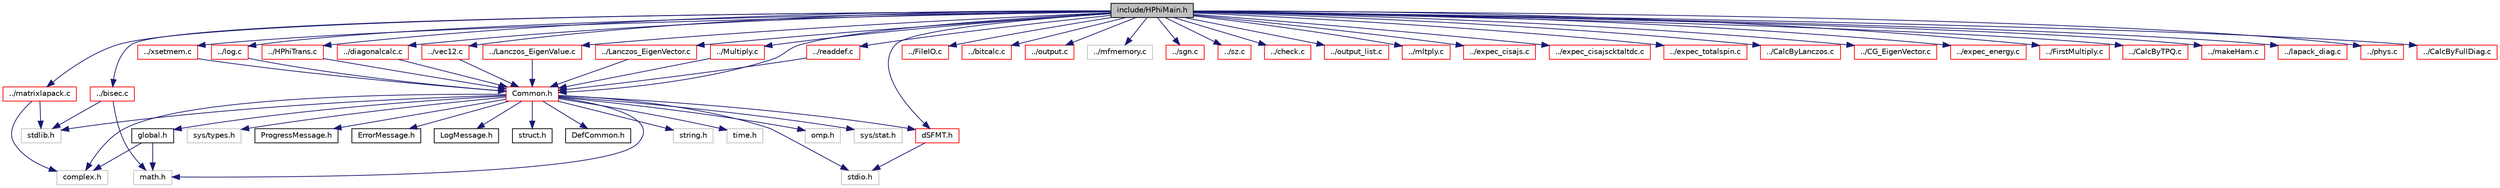 digraph "include/HPhiMain.h"
{
 // INTERACTIVE_SVG=YES
  edge [fontname="Helvetica",fontsize="10",labelfontname="Helvetica",labelfontsize="10"];
  node [fontname="Helvetica",fontsize="10",shape=record];
  Node1 [label="include/HPhiMain.h",height=0.2,width=0.4,color="black", fillcolor="grey75", style="filled", fontcolor="black"];
  Node1 -> Node2 [color="midnightblue",fontsize="10",style="solid",fontname="Helvetica"];
  Node2 [label="Common.h",height=0.2,width=0.4,color="red", fillcolor="white", style="filled",URL="$_common_8h.html"];
  Node2 -> Node3 [color="midnightblue",fontsize="10",style="solid",fontname="Helvetica"];
  Node3 [label="complex.h",height=0.2,width=0.4,color="grey75", fillcolor="white", style="filled"];
  Node2 -> Node4 [color="midnightblue",fontsize="10",style="solid",fontname="Helvetica"];
  Node4 [label="DefCommon.h",height=0.2,width=0.4,color="black", fillcolor="white", style="filled",URL="$_def_common_8h.html"];
  Node2 -> Node5 [color="midnightblue",fontsize="10",style="solid",fontname="Helvetica"];
  Node5 [label="global.h",height=0.2,width=0.4,color="black", fillcolor="white", style="filled",URL="$global_8h.html"];
  Node5 -> Node3 [color="midnightblue",fontsize="10",style="solid",fontname="Helvetica"];
  Node5 -> Node6 [color="midnightblue",fontsize="10",style="solid",fontname="Helvetica"];
  Node6 [label="math.h",height=0.2,width=0.4,color="grey75", fillcolor="white", style="filled"];
  Node2 -> Node7 [color="midnightblue",fontsize="10",style="solid",fontname="Helvetica"];
  Node7 [label="stdio.h",height=0.2,width=0.4,color="grey75", fillcolor="white", style="filled"];
  Node2 -> Node8 [color="midnightblue",fontsize="10",style="solid",fontname="Helvetica"];
  Node8 [label="stdlib.h",height=0.2,width=0.4,color="grey75", fillcolor="white", style="filled"];
  Node2 -> Node9 [color="midnightblue",fontsize="10",style="solid",fontname="Helvetica"];
  Node9 [label="string.h",height=0.2,width=0.4,color="grey75", fillcolor="white", style="filled"];
  Node2 -> Node6 [color="midnightblue",fontsize="10",style="solid",fontname="Helvetica"];
  Node2 -> Node10 [color="midnightblue",fontsize="10",style="solid",fontname="Helvetica"];
  Node10 [label="time.h",height=0.2,width=0.4,color="grey75", fillcolor="white", style="filled"];
  Node2 -> Node11 [color="midnightblue",fontsize="10",style="solid",fontname="Helvetica"];
  Node11 [label="omp.h",height=0.2,width=0.4,color="grey75", fillcolor="white", style="filled"];
  Node2 -> Node12 [color="midnightblue",fontsize="10",style="solid",fontname="Helvetica"];
  Node12 [label="sys/stat.h",height=0.2,width=0.4,color="grey75", fillcolor="white", style="filled"];
  Node2 -> Node13 [color="midnightblue",fontsize="10",style="solid",fontname="Helvetica"];
  Node13 [label="sys/types.h",height=0.2,width=0.4,color="grey75", fillcolor="white", style="filled"];
  Node2 -> Node14 [color="midnightblue",fontsize="10",style="solid",fontname="Helvetica"];
  Node14 [label="ProgressMessage.h",height=0.2,width=0.4,color="black", fillcolor="white", style="filled",URL="$_progress_message_8h.html"];
  Node2 -> Node15 [color="midnightblue",fontsize="10",style="solid",fontname="Helvetica"];
  Node15 [label="ErrorMessage.h",height=0.2,width=0.4,color="black", fillcolor="white", style="filled",URL="$_error_message_8h.html"];
  Node2 -> Node16 [color="midnightblue",fontsize="10",style="solid",fontname="Helvetica"];
  Node16 [label="LogMessage.h",height=0.2,width=0.4,color="black", fillcolor="white", style="filled",URL="$_log_message_8h.html"];
  Node2 -> Node17 [color="midnightblue",fontsize="10",style="solid",fontname="Helvetica"];
  Node17 [label="struct.h",height=0.2,width=0.4,color="black", fillcolor="white", style="filled",URL="$struct_8h.html"];
  Node2 -> Node18 [color="midnightblue",fontsize="10",style="solid",fontname="Helvetica"];
  Node18 [label="dSFMT.h",height=0.2,width=0.4,color="red", fillcolor="white", style="filled",URL="$d_s_f_m_t_8h.html",tooltip="double precision SIMD oriented Fast Mersenne Twister(dSFMT) pseudorandom number generator based on IE..."];
  Node18 -> Node7 [color="midnightblue",fontsize="10",style="solid",fontname="Helvetica"];
  Node1 -> Node18 [color="midnightblue",fontsize="10",style="solid",fontname="Helvetica"];
  Node1 -> Node19 [color="midnightblue",fontsize="10",style="solid",fontname="Helvetica"];
  Node19 [label="../FileIO.c",height=0.2,width=0.4,color="red", fillcolor="white", style="filled",URL="$_file_i_o_8c.html"];
  Node1 -> Node20 [color="midnightblue",fontsize="10",style="solid",fontname="Helvetica"];
  Node20 [label="../bitcalc.c",height=0.2,width=0.4,color="red", fillcolor="white", style="filled",URL="$bitcalc_8c.html"];
  Node1 -> Node21 [color="midnightblue",fontsize="10",style="solid",fontname="Helvetica"];
  Node21 [label="../output.c",height=0.2,width=0.4,color="red", fillcolor="white", style="filled",URL="$output_8c.html"];
  Node1 -> Node22 [color="midnightblue",fontsize="10",style="solid",fontname="Helvetica"];
  Node22 [label="../matrixlapack.c",height=0.2,width=0.4,color="red", fillcolor="white", style="filled",URL="$matrixlapack_8c.html"];
  Node22 -> Node8 [color="midnightblue",fontsize="10",style="solid",fontname="Helvetica"];
  Node22 -> Node3 [color="midnightblue",fontsize="10",style="solid",fontname="Helvetica"];
  Node1 -> Node23 [color="midnightblue",fontsize="10",style="solid",fontname="Helvetica"];
  Node23 [label="../mfmemory.c",height=0.2,width=0.4,color="grey75", fillcolor="white", style="filled"];
  Node1 -> Node24 [color="midnightblue",fontsize="10",style="solid",fontname="Helvetica"];
  Node24 [label="../readdef.c",height=0.2,width=0.4,color="red", fillcolor="white", style="filled",URL="$readdef_8c.html"];
  Node24 -> Node2 [color="midnightblue",fontsize="10",style="solid",fontname="Helvetica"];
  Node1 -> Node25 [color="midnightblue",fontsize="10",style="solid",fontname="Helvetica"];
  Node25 [label="../xsetmem.c",height=0.2,width=0.4,color="red", fillcolor="white", style="filled",URL="$xsetmem_8c.html"];
  Node25 -> Node2 [color="midnightblue",fontsize="10",style="solid",fontname="Helvetica"];
  Node1 -> Node26 [color="midnightblue",fontsize="10",style="solid",fontname="Helvetica"];
  Node26 [label="../log.c",height=0.2,width=0.4,color="red", fillcolor="white", style="filled",URL="$log_8c.html"];
  Node26 -> Node2 [color="midnightblue",fontsize="10",style="solid",fontname="Helvetica"];
  Node1 -> Node27 [color="midnightblue",fontsize="10",style="solid",fontname="Helvetica"];
  Node27 [label="../HPhiTrans.c",height=0.2,width=0.4,color="red", fillcolor="white", style="filled",URL="$_h_phi_trans_8c.html"];
  Node27 -> Node2 [color="midnightblue",fontsize="10",style="solid",fontname="Helvetica"];
  Node1 -> Node28 [color="midnightblue",fontsize="10",style="solid",fontname="Helvetica"];
  Node28 [label="../sgn.c",height=0.2,width=0.4,color="red", fillcolor="white", style="filled",URL="$sgn_8c.html"];
  Node1 -> Node29 [color="midnightblue",fontsize="10",style="solid",fontname="Helvetica"];
  Node29 [label="../sz.c",height=0.2,width=0.4,color="red", fillcolor="white", style="filled",URL="$sz_8c.html"];
  Node1 -> Node30 [color="midnightblue",fontsize="10",style="solid",fontname="Helvetica"];
  Node30 [label="../check.c",height=0.2,width=0.4,color="red", fillcolor="white", style="filled",URL="$check_8c.html"];
  Node1 -> Node31 [color="midnightblue",fontsize="10",style="solid",fontname="Helvetica"];
  Node31 [label="../output_list.c",height=0.2,width=0.4,color="red", fillcolor="white", style="filled",URL="$output__list_8c.html"];
  Node1 -> Node32 [color="midnightblue",fontsize="10",style="solid",fontname="Helvetica"];
  Node32 [label="../diagonalcalc.c",height=0.2,width=0.4,color="red", fillcolor="white", style="filled",URL="$diagonalcalc_8c.html"];
  Node32 -> Node2 [color="midnightblue",fontsize="10",style="solid",fontname="Helvetica"];
  Node1 -> Node33 [color="midnightblue",fontsize="10",style="solid",fontname="Helvetica"];
  Node33 [label="../mltply.c",height=0.2,width=0.4,color="red", fillcolor="white", style="filled",URL="$mltply_8c.html"];
  Node1 -> Node34 [color="midnightblue",fontsize="10",style="solid",fontname="Helvetica"];
  Node34 [label="../expec_cisajs.c",height=0.2,width=0.4,color="red", fillcolor="white", style="filled",URL="$expec__cisajs_8c.html"];
  Node1 -> Node35 [color="midnightblue",fontsize="10",style="solid",fontname="Helvetica"];
  Node35 [label="../expec_cisajscktaltdc.c",height=0.2,width=0.4,color="red", fillcolor="white", style="filled",URL="$expec__cisajscktaltdc_8c.html"];
  Node1 -> Node36 [color="midnightblue",fontsize="10",style="solid",fontname="Helvetica"];
  Node36 [label="../expec_totalspin.c",height=0.2,width=0.4,color="red", fillcolor="white", style="filled",URL="$expec__totalspin_8c.html"];
  Node1 -> Node37 [color="midnightblue",fontsize="10",style="solid",fontname="Helvetica"];
  Node37 [label="../CalcByLanczos.c",height=0.2,width=0.4,color="red", fillcolor="white", style="filled",URL="$_calc_by_lanczos_8c.html"];
  Node1 -> Node38 [color="midnightblue",fontsize="10",style="solid",fontname="Helvetica"];
  Node38 [label="../bisec.c",height=0.2,width=0.4,color="red", fillcolor="white", style="filled",URL="$bisec_8c.html"];
  Node38 -> Node8 [color="midnightblue",fontsize="10",style="solid",fontname="Helvetica"];
  Node38 -> Node6 [color="midnightblue",fontsize="10",style="solid",fontname="Helvetica"];
  Node1 -> Node39 [color="midnightblue",fontsize="10",style="solid",fontname="Helvetica"];
  Node39 [label="../vec12.c",height=0.2,width=0.4,color="red", fillcolor="white", style="filled",URL="$vec12_8c.html"];
  Node39 -> Node2 [color="midnightblue",fontsize="10",style="solid",fontname="Helvetica"];
  Node1 -> Node40 [color="midnightblue",fontsize="10",style="solid",fontname="Helvetica"];
  Node40 [label="../CG_EigenVector.c",height=0.2,width=0.4,color="red", fillcolor="white", style="filled",URL="$_c_g___eigen_vector_8c.html"];
  Node1 -> Node41 [color="midnightblue",fontsize="10",style="solid",fontname="Helvetica"];
  Node41 [label="../Lanczos_EigenValue.c",height=0.2,width=0.4,color="red", fillcolor="white", style="filled",URL="$_lanczos___eigen_value_8c.html"];
  Node41 -> Node2 [color="midnightblue",fontsize="10",style="solid",fontname="Helvetica"];
  Node1 -> Node42 [color="midnightblue",fontsize="10",style="solid",fontname="Helvetica"];
  Node42 [label="../Lanczos_EigenVector.c",height=0.2,width=0.4,color="red", fillcolor="white", style="filled",URL="$_lanczos___eigen_vector_8c.html"];
  Node42 -> Node2 [color="midnightblue",fontsize="10",style="solid",fontname="Helvetica"];
  Node1 -> Node43 [color="midnightblue",fontsize="10",style="solid",fontname="Helvetica"];
  Node43 [label="../expec_energy.c",height=0.2,width=0.4,color="red", fillcolor="white", style="filled",URL="$expec__energy_8c.html"];
  Node1 -> Node44 [color="midnightblue",fontsize="10",style="solid",fontname="Helvetica"];
  Node44 [label="../FirstMultiply.c",height=0.2,width=0.4,color="red", fillcolor="white", style="filled",URL="$_first_multiply_8c.html"];
  Node1 -> Node45 [color="midnightblue",fontsize="10",style="solid",fontname="Helvetica"];
  Node45 [label="../Multiply.c",height=0.2,width=0.4,color="red", fillcolor="white", style="filled",URL="$_multiply_8c.html"];
  Node45 -> Node2 [color="midnightblue",fontsize="10",style="solid",fontname="Helvetica"];
  Node1 -> Node46 [color="midnightblue",fontsize="10",style="solid",fontname="Helvetica"];
  Node46 [label="../CalcByTPQ.c",height=0.2,width=0.4,color="red", fillcolor="white", style="filled",URL="$_calc_by_t_p_q_8c.html"];
  Node1 -> Node47 [color="midnightblue",fontsize="10",style="solid",fontname="Helvetica"];
  Node47 [label="../makeHam.c",height=0.2,width=0.4,color="red", fillcolor="white", style="filled",URL="$make_ham_8c.html"];
  Node1 -> Node48 [color="midnightblue",fontsize="10",style="solid",fontname="Helvetica"];
  Node48 [label="../lapack_diag.c",height=0.2,width=0.4,color="red", fillcolor="white", style="filled",URL="$lapack__diag_8c.html"];
  Node1 -> Node49 [color="midnightblue",fontsize="10",style="solid",fontname="Helvetica"];
  Node49 [label="../phys.c",height=0.2,width=0.4,color="red", fillcolor="white", style="filled",URL="$phys_8c.html"];
  Node1 -> Node50 [color="midnightblue",fontsize="10",style="solid",fontname="Helvetica"];
  Node50 [label="../CalcByFullDiag.c",height=0.2,width=0.4,color="red", fillcolor="white", style="filled",URL="$_calc_by_full_diag_8c.html"];
}

